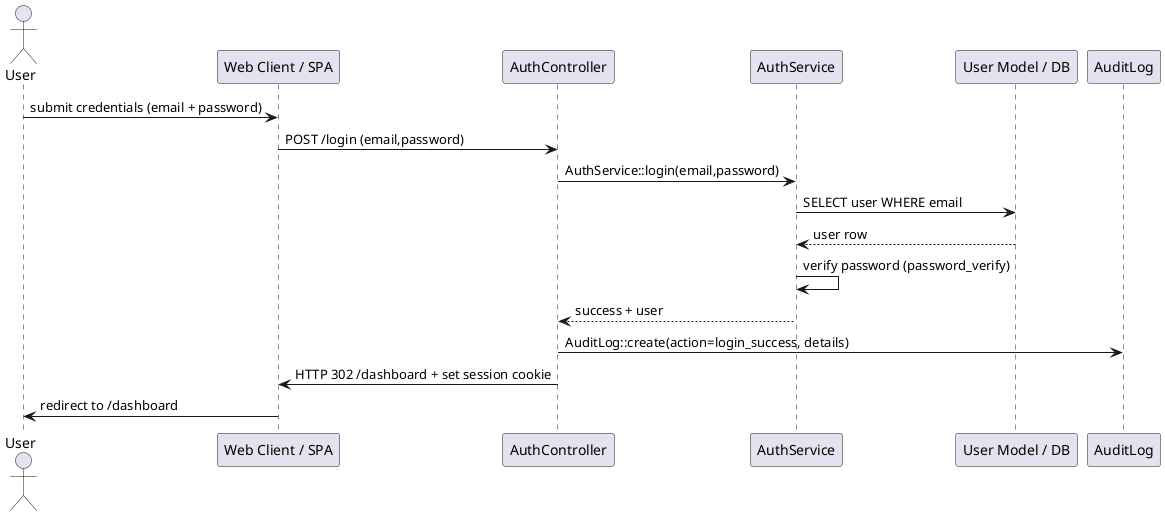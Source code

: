 @startuml Seq_Login
actor User
participant "Web Client / SPA" as Client
participant "AuthController" as AuthCtrl
participant "AuthService" as AuthSvc
participant "User Model / DB" as DB
participant "AuditLog" as Log

User -> Client: submit credentials (email + password)
Client -> AuthCtrl: POST /login (email,password)
AuthCtrl -> AuthSvc: AuthService::login(email,password)
AuthSvc -> DB: SELECT user WHERE email
DB --> AuthSvc: user row
AuthSvc -> AuthSvc: verify password (password_verify)
AuthSvc --> AuthCtrl: success + user
AuthCtrl -> Log: AuditLog::create(action=login_success, details)
AuthCtrl -> Client: HTTP 302 /dashboard + set session cookie
Client -> User: redirect to /dashboard
@enduml
